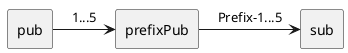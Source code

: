 @startuml
'skinparam linetype polyline
'skinparam linetype ortho

rectangle "pub" as pub {

}

rectangle "prefixPub" as prefixPub {

}

rectangle "sub" as sub {

}

pub -> prefixPub :1...5
prefixPub -> sub :Prefix-1...5





@enduml